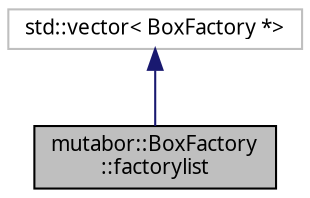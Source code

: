 digraph "mutabor::BoxFactory::factorylist"
{
  edge [fontname="Sans",fontsize="10",labelfontname="Sans",labelfontsize="10"];
  node [fontname="Sans",fontsize="10",shape=record];
  Node0 [label="mutabor::BoxFactory\l::factorylist",height=0.2,width=0.4,color="black", fillcolor="grey75", style="filled", fontcolor="black"];
  Node1 -> Node0 [dir="back",color="midnightblue",fontsize="10",style="solid",fontname="Sans"];
  Node1 [label="std::vector\< BoxFactory *\>",height=0.2,width=0.4,color="grey75", fillcolor="white", style="filled",tooltip="STL class. "];
}
